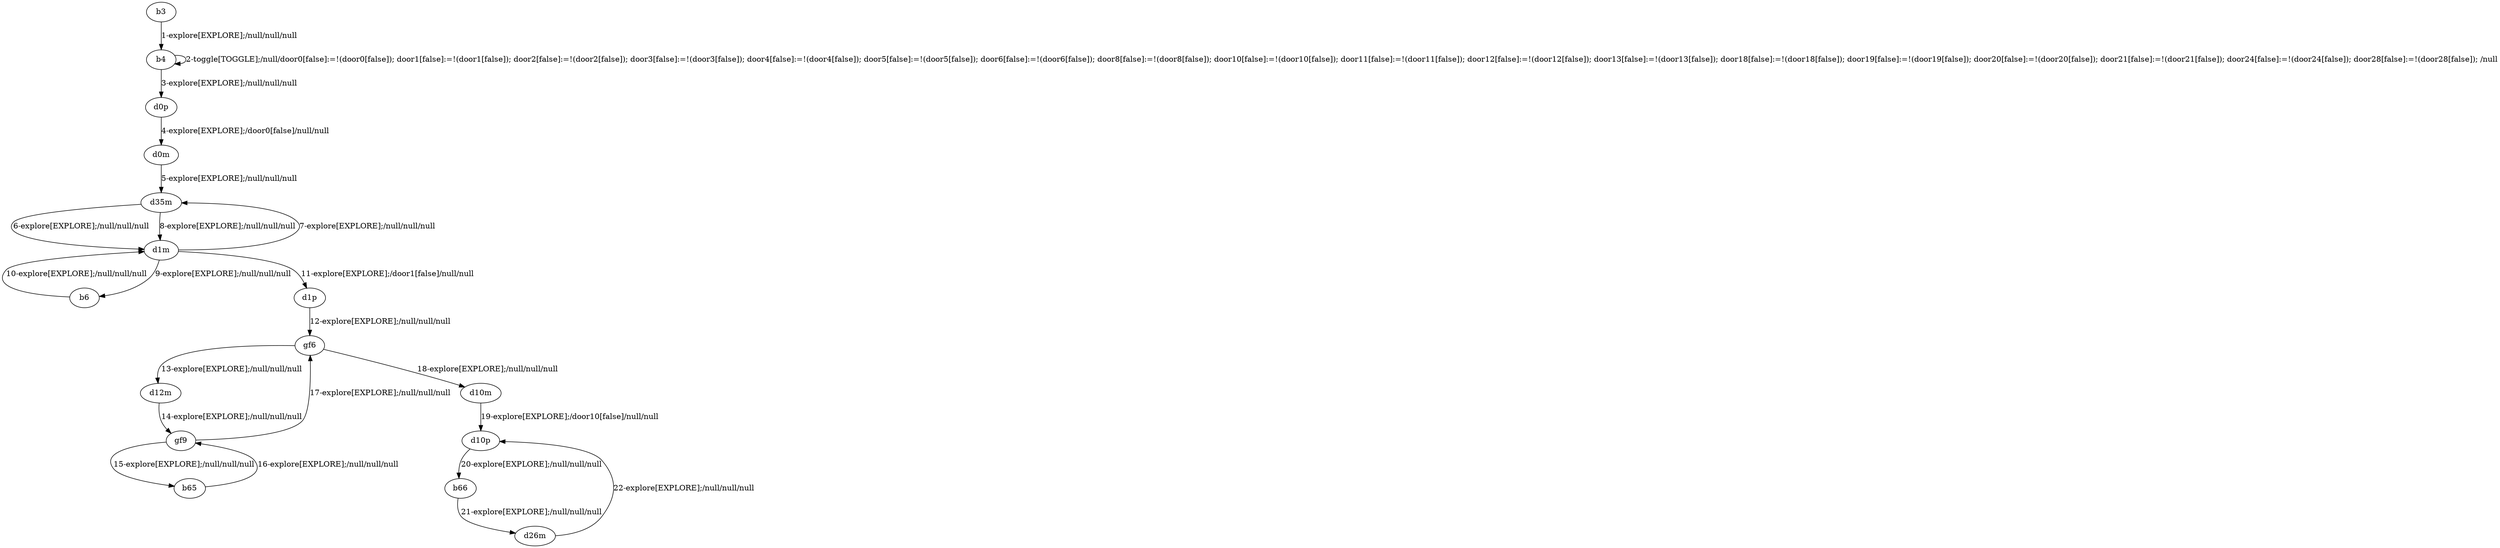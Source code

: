 # Total number of goals covered by this test: 4
# d26m --> d10p
# b66 --> d26m
# d10p --> b66
# b65 --> gf9

digraph g {
"b3" -> "b4" [label = "1-explore[EXPLORE];/null/null/null"];
"b4" -> "b4" [label = "2-toggle[TOGGLE];/null/door0[false]:=!(door0[false]); door1[false]:=!(door1[false]); door2[false]:=!(door2[false]); door3[false]:=!(door3[false]); door4[false]:=!(door4[false]); door5[false]:=!(door5[false]); door6[false]:=!(door6[false]); door8[false]:=!(door8[false]); door10[false]:=!(door10[false]); door11[false]:=!(door11[false]); door12[false]:=!(door12[false]); door13[false]:=!(door13[false]); door18[false]:=!(door18[false]); door19[false]:=!(door19[false]); door20[false]:=!(door20[false]); door21[false]:=!(door21[false]); door24[false]:=!(door24[false]); door28[false]:=!(door28[false]); /null"];
"b4" -> "d0p" [label = "3-explore[EXPLORE];/null/null/null"];
"d0p" -> "d0m" [label = "4-explore[EXPLORE];/door0[false]/null/null"];
"d0m" -> "d35m" [label = "5-explore[EXPLORE];/null/null/null"];
"d35m" -> "d1m" [label = "6-explore[EXPLORE];/null/null/null"];
"d1m" -> "d35m" [label = "7-explore[EXPLORE];/null/null/null"];
"d35m" -> "d1m" [label = "8-explore[EXPLORE];/null/null/null"];
"d1m" -> "b6" [label = "9-explore[EXPLORE];/null/null/null"];
"b6" -> "d1m" [label = "10-explore[EXPLORE];/null/null/null"];
"d1m" -> "d1p" [label = "11-explore[EXPLORE];/door1[false]/null/null"];
"d1p" -> "gf6" [label = "12-explore[EXPLORE];/null/null/null"];
"gf6" -> "d12m" [label = "13-explore[EXPLORE];/null/null/null"];
"d12m" -> "gf9" [label = "14-explore[EXPLORE];/null/null/null"];
"gf9" -> "b65" [label = "15-explore[EXPLORE];/null/null/null"];
"b65" -> "gf9" [label = "16-explore[EXPLORE];/null/null/null"];
"gf9" -> "gf6" [label = "17-explore[EXPLORE];/null/null/null"];
"gf6" -> "d10m" [label = "18-explore[EXPLORE];/null/null/null"];
"d10m" -> "d10p" [label = "19-explore[EXPLORE];/door10[false]/null/null"];
"d10p" -> "b66" [label = "20-explore[EXPLORE];/null/null/null"];
"b66" -> "d26m" [label = "21-explore[EXPLORE];/null/null/null"];
"d26m" -> "d10p" [label = "22-explore[EXPLORE];/null/null/null"];
}